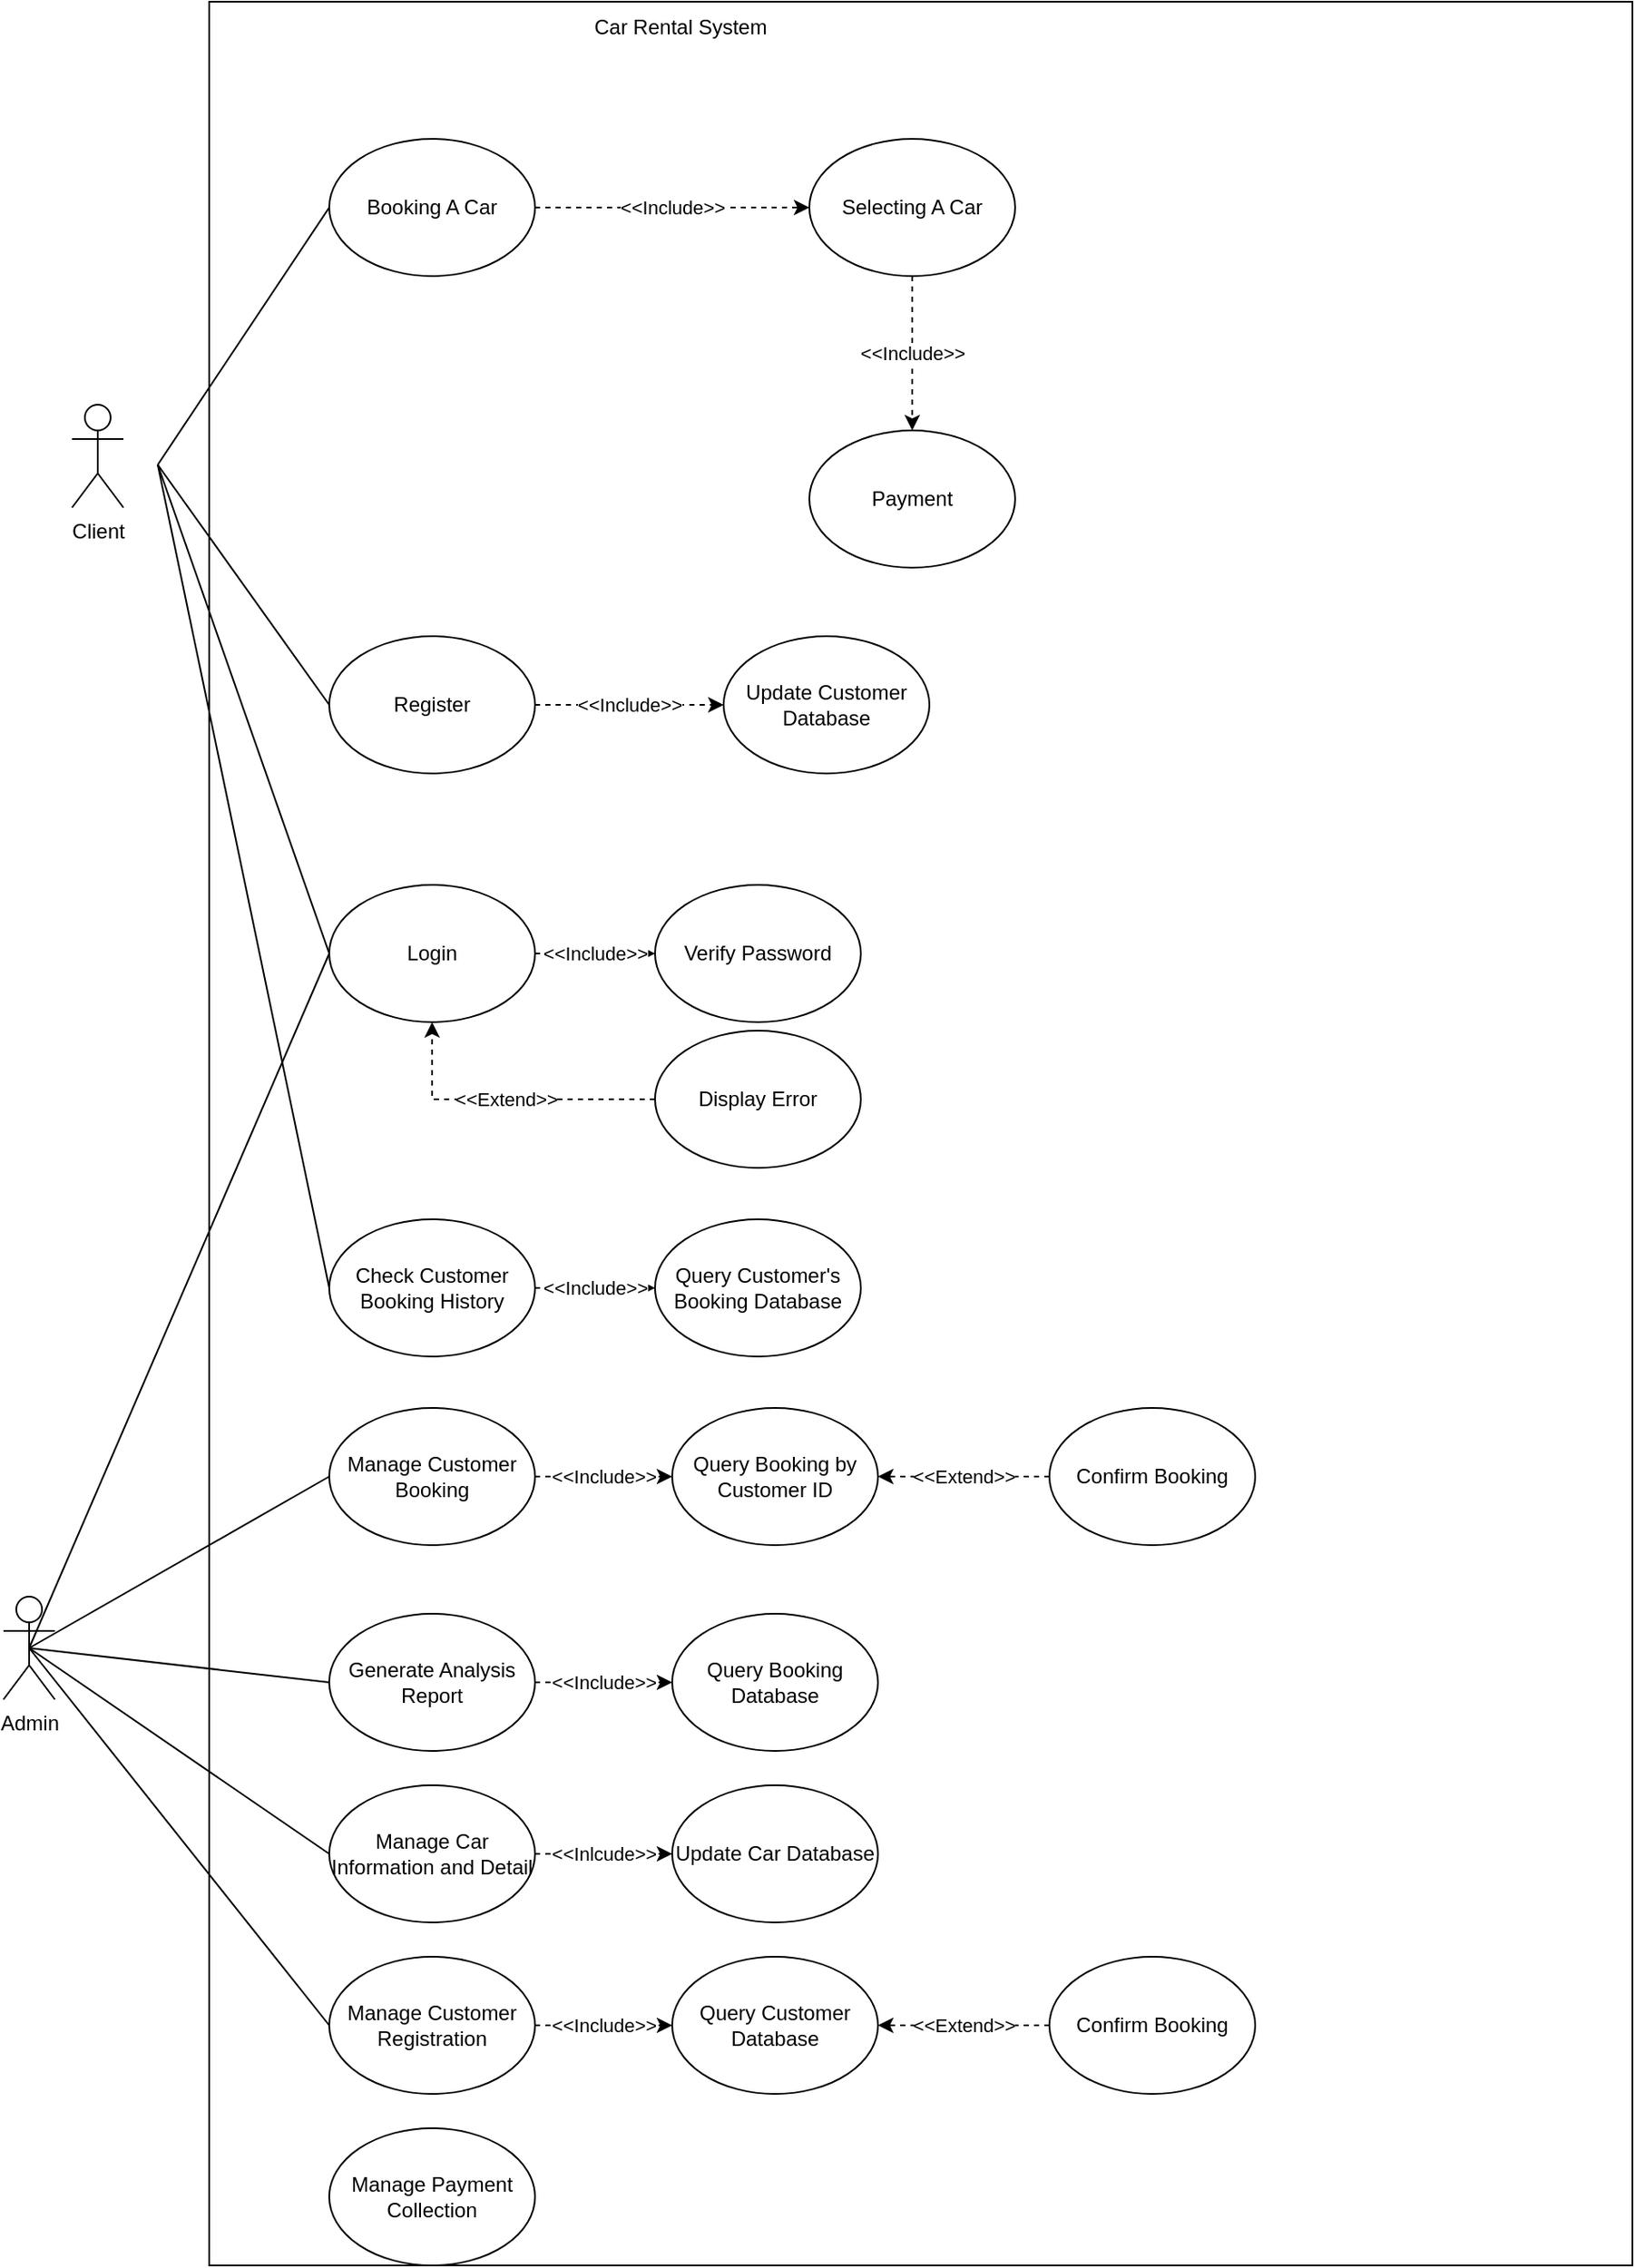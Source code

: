 <mxfile version="20.4.1" type="github">
  <diagram id="8ZVSrb0IBzY9VmoiaXhC" name="Page-1">
    <mxGraphModel dx="1673" dy="887" grid="1" gridSize="10" guides="1" tooltips="1" connect="1" arrows="1" fold="1" page="1" pageScale="1" pageWidth="850" pageHeight="1100" math="0" shadow="0">
      <root>
        <mxCell id="0" />
        <mxCell id="1" parent="0" />
        <mxCell id="cFnNxpnBZLwGGRZhLHF9-7" value="" style="rounded=0;whiteSpace=wrap;html=1;" vertex="1" parent="1">
          <mxGeometry x="180" y="50" width="830" height="1320" as="geometry" />
        </mxCell>
        <mxCell id="cFnNxpnBZLwGGRZhLHF9-8" value="Car Rental System" style="text;html=1;strokeColor=none;fillColor=none;align=center;verticalAlign=middle;whiteSpace=wrap;rounded=0;" vertex="1" parent="1">
          <mxGeometry x="390" y="50" width="130" height="30" as="geometry" />
        </mxCell>
        <mxCell id="cFnNxpnBZLwGGRZhLHF9-9" value="&amp;lt;&amp;lt;Include&amp;gt;&amp;gt;" style="edgeStyle=orthogonalEdgeStyle;rounded=0;orthogonalLoop=1;jettySize=auto;html=1;dashed=1;startArrow=none;startFill=0;endArrow=classic;endFill=1;" edge="1" parent="1" source="cFnNxpnBZLwGGRZhLHF9-10" target="cFnNxpnBZLwGGRZhLHF9-52">
          <mxGeometry relative="1" as="geometry" />
        </mxCell>
        <mxCell id="cFnNxpnBZLwGGRZhLHF9-10" value="Register" style="ellipse;whiteSpace=wrap;html=1;" vertex="1" parent="1">
          <mxGeometry x="250" y="420" width="120" height="80" as="geometry" />
        </mxCell>
        <mxCell id="cFnNxpnBZLwGGRZhLHF9-11" value="&amp;lt;&amp;lt;Include&amp;gt;&amp;gt;" style="edgeStyle=orthogonalEdgeStyle;rounded=0;orthogonalLoop=1;jettySize=auto;html=1;entryX=0;entryY=0.5;entryDx=0;entryDy=0;dashed=1;startArrow=none;startFill=0;endArrow=classic;endFill=1;" edge="1" parent="1" source="cFnNxpnBZLwGGRZhLHF9-12" target="cFnNxpnBZLwGGRZhLHF9-21">
          <mxGeometry relative="1" as="geometry" />
        </mxCell>
        <mxCell id="cFnNxpnBZLwGGRZhLHF9-12" value="Login" style="ellipse;whiteSpace=wrap;html=1;" vertex="1" parent="1">
          <mxGeometry x="250" y="565" width="120" height="80" as="geometry" />
        </mxCell>
        <mxCell id="cFnNxpnBZLwGGRZhLHF9-13" value="&amp;lt;&amp;lt;Include&amp;gt;&amp;gt;" style="edgeStyle=orthogonalEdgeStyle;rounded=0;orthogonalLoop=1;jettySize=auto;html=1;entryX=0;entryY=0.5;entryDx=0;entryDy=0;dashed=1;startArrow=none;startFill=0;endArrow=classic;endFill=1;" edge="1" parent="1" source="cFnNxpnBZLwGGRZhLHF9-14" target="cFnNxpnBZLwGGRZhLHF9-23">
          <mxGeometry relative="1" as="geometry" />
        </mxCell>
        <mxCell id="cFnNxpnBZLwGGRZhLHF9-14" value="Booking A Car" style="ellipse;whiteSpace=wrap;html=1;" vertex="1" parent="1">
          <mxGeometry x="250" y="130" width="120" height="80" as="geometry" />
        </mxCell>
        <mxCell id="cFnNxpnBZLwGGRZhLHF9-15" value="Payment" style="ellipse;whiteSpace=wrap;html=1;" vertex="1" parent="1">
          <mxGeometry x="530" y="300" width="120" height="80" as="geometry" />
        </mxCell>
        <mxCell id="cFnNxpnBZLwGGRZhLHF9-16" value="&amp;lt;&amp;lt;Inlcude&amp;gt;&amp;gt;" style="edgeStyle=orthogonalEdgeStyle;rounded=0;orthogonalLoop=1;jettySize=auto;html=1;dashed=1;startArrow=none;startFill=0;endArrow=classic;endFill=1;" edge="1" parent="1" source="cFnNxpnBZLwGGRZhLHF9-17" target="cFnNxpnBZLwGGRZhLHF9-46">
          <mxGeometry relative="1" as="geometry" />
        </mxCell>
        <mxCell id="cFnNxpnBZLwGGRZhLHF9-17" value="Manage Car Information and Detail" style="ellipse;whiteSpace=wrap;html=1;" vertex="1" parent="1">
          <mxGeometry x="250" y="1090" width="120" height="80" as="geometry" />
        </mxCell>
        <mxCell id="cFnNxpnBZLwGGRZhLHF9-18" value="" style="endArrow=none;html=1;rounded=0;entryX=0;entryY=0.5;entryDx=0;entryDy=0;" edge="1" parent="1" target="cFnNxpnBZLwGGRZhLHF9-10">
          <mxGeometry width="50" height="50" relative="1" as="geometry">
            <mxPoint x="150" y="320" as="sourcePoint" />
            <mxPoint x="440" y="270" as="targetPoint" />
          </mxGeometry>
        </mxCell>
        <mxCell id="cFnNxpnBZLwGGRZhLHF9-19" value="" style="endArrow=none;html=1;rounded=0;entryX=0;entryY=0.5;entryDx=0;entryDy=0;" edge="1" parent="1" target="cFnNxpnBZLwGGRZhLHF9-12">
          <mxGeometry width="50" height="50" relative="1" as="geometry">
            <mxPoint x="150" y="320" as="sourcePoint" />
            <mxPoint x="240" y="190" as="targetPoint" />
          </mxGeometry>
        </mxCell>
        <mxCell id="cFnNxpnBZLwGGRZhLHF9-20" value="" style="endArrow=none;html=1;rounded=0;entryX=0;entryY=0.5;entryDx=0;entryDy=0;" edge="1" parent="1" target="cFnNxpnBZLwGGRZhLHF9-14">
          <mxGeometry width="50" height="50" relative="1" as="geometry">
            <mxPoint x="150" y="320" as="sourcePoint" />
            <mxPoint x="240" y="315" as="targetPoint" />
          </mxGeometry>
        </mxCell>
        <mxCell id="cFnNxpnBZLwGGRZhLHF9-21" value="Verify Password" style="ellipse;whiteSpace=wrap;html=1;" vertex="1" parent="1">
          <mxGeometry x="440" y="565" width="120" height="80" as="geometry" />
        </mxCell>
        <mxCell id="cFnNxpnBZLwGGRZhLHF9-22" value="&amp;lt;&amp;lt;Include&amp;gt;&amp;gt;" style="edgeStyle=orthogonalEdgeStyle;rounded=0;orthogonalLoop=1;jettySize=auto;html=1;entryX=0.5;entryY=0;entryDx=0;entryDy=0;dashed=1;startArrow=none;startFill=0;endArrow=classic;endFill=1;" edge="1" parent="1" source="cFnNxpnBZLwGGRZhLHF9-23" target="cFnNxpnBZLwGGRZhLHF9-15">
          <mxGeometry relative="1" as="geometry" />
        </mxCell>
        <mxCell id="cFnNxpnBZLwGGRZhLHF9-23" value="Selecting A Car" style="ellipse;whiteSpace=wrap;html=1;" vertex="1" parent="1">
          <mxGeometry x="530" y="130" width="120" height="80" as="geometry" />
        </mxCell>
        <mxCell id="cFnNxpnBZLwGGRZhLHF9-24" value="Admin" style="shape=umlActor;verticalLabelPosition=bottom;verticalAlign=top;html=1;outlineConnect=0;" vertex="1" parent="1">
          <mxGeometry x="60" y="980" width="30" height="60" as="geometry" />
        </mxCell>
        <mxCell id="cFnNxpnBZLwGGRZhLHF9-25" value="Client" style="shape=umlActor;verticalLabelPosition=bottom;verticalAlign=top;html=1;outlineConnect=0;" vertex="1" parent="1">
          <mxGeometry x="100" y="285" width="30" height="60" as="geometry" />
        </mxCell>
        <mxCell id="cFnNxpnBZLwGGRZhLHF9-26" value="&amp;lt;&amp;lt;Include&amp;gt;&amp;gt;" style="edgeStyle=orthogonalEdgeStyle;rounded=0;orthogonalLoop=1;jettySize=auto;html=1;entryX=0;entryY=0.5;entryDx=0;entryDy=0;startArrow=none;startFill=0;endArrow=classic;endFill=1;dashed=1;" edge="1" parent="1" source="cFnNxpnBZLwGGRZhLHF9-27" target="cFnNxpnBZLwGGRZhLHF9-43">
          <mxGeometry relative="1" as="geometry" />
        </mxCell>
        <mxCell id="cFnNxpnBZLwGGRZhLHF9-27" value="Check Customer Booking History" style="ellipse;whiteSpace=wrap;html=1;" vertex="1" parent="1">
          <mxGeometry x="250" y="760" width="120" height="80" as="geometry" />
        </mxCell>
        <mxCell id="cFnNxpnBZLwGGRZhLHF9-28" value="&amp;lt;&amp;lt;Include&amp;gt;&amp;gt;" style="edgeStyle=orthogonalEdgeStyle;rounded=0;orthogonalLoop=1;jettySize=auto;html=1;entryX=0;entryY=0.5;entryDx=0;entryDy=0;dashed=1;startArrow=none;startFill=0;endArrow=classic;endFill=1;" edge="1" parent="1" source="cFnNxpnBZLwGGRZhLHF9-29" target="cFnNxpnBZLwGGRZhLHF9-45">
          <mxGeometry relative="1" as="geometry" />
        </mxCell>
        <mxCell id="cFnNxpnBZLwGGRZhLHF9-29" value="Generate Analysis Report" style="ellipse;whiteSpace=wrap;html=1;" vertex="1" parent="1">
          <mxGeometry x="250" y="990" width="120" height="80" as="geometry" />
        </mxCell>
        <mxCell id="cFnNxpnBZLwGGRZhLHF9-30" value="" style="endArrow=none;html=1;rounded=0;entryX=0;entryY=0.5;entryDx=0;entryDy=0;exitX=0.5;exitY=0.5;exitDx=0;exitDy=0;exitPerimeter=0;" edge="1" parent="1" source="cFnNxpnBZLwGGRZhLHF9-24" target="cFnNxpnBZLwGGRZhLHF9-29">
          <mxGeometry width="50" height="50" relative="1" as="geometry">
            <mxPoint x="120" y="860" as="sourcePoint" />
            <mxPoint x="440" y="700" as="targetPoint" />
          </mxGeometry>
        </mxCell>
        <mxCell id="cFnNxpnBZLwGGRZhLHF9-31" value="" style="endArrow=none;html=1;rounded=0;exitX=0.5;exitY=0.5;exitDx=0;exitDy=0;exitPerimeter=0;entryX=0;entryY=0.5;entryDx=0;entryDy=0;" edge="1" parent="1" source="cFnNxpnBZLwGGRZhLHF9-24" target="cFnNxpnBZLwGGRZhLHF9-17">
          <mxGeometry width="50" height="50" relative="1" as="geometry">
            <mxPoint x="130" y="990" as="sourcePoint" />
            <mxPoint x="180" y="940" as="targetPoint" />
          </mxGeometry>
        </mxCell>
        <mxCell id="cFnNxpnBZLwGGRZhLHF9-32" value="&amp;lt;&amp;lt;Include&amp;gt;&amp;gt;" style="edgeStyle=orthogonalEdgeStyle;rounded=0;orthogonalLoop=1;jettySize=auto;html=1;dashed=1;startArrow=none;startFill=0;endArrow=classic;endFill=1;" edge="1" parent="1" source="cFnNxpnBZLwGGRZhLHF9-33" target="cFnNxpnBZLwGGRZhLHF9-44">
          <mxGeometry relative="1" as="geometry" />
        </mxCell>
        <mxCell id="cFnNxpnBZLwGGRZhLHF9-33" value="Manage Customer Booking" style="ellipse;whiteSpace=wrap;html=1;" vertex="1" parent="1">
          <mxGeometry x="250" y="870" width="120" height="80" as="geometry" />
        </mxCell>
        <mxCell id="cFnNxpnBZLwGGRZhLHF9-34" value="&amp;lt;&amp;lt;Include&amp;gt;&amp;gt;" style="edgeStyle=orthogonalEdgeStyle;rounded=0;orthogonalLoop=1;jettySize=auto;html=1;dashed=1;startArrow=none;startFill=0;endArrow=classic;endFill=1;" edge="1" parent="1" source="cFnNxpnBZLwGGRZhLHF9-35" target="cFnNxpnBZLwGGRZhLHF9-49">
          <mxGeometry relative="1" as="geometry" />
        </mxCell>
        <mxCell id="cFnNxpnBZLwGGRZhLHF9-35" value="Manage Customer Registration" style="ellipse;whiteSpace=wrap;html=1;" vertex="1" parent="1">
          <mxGeometry x="250" y="1190" width="120" height="80" as="geometry" />
        </mxCell>
        <mxCell id="cFnNxpnBZLwGGRZhLHF9-36" value="Manage Payment Collection" style="ellipse;whiteSpace=wrap;html=1;" vertex="1" parent="1">
          <mxGeometry x="250" y="1290" width="120" height="80" as="geometry" />
        </mxCell>
        <mxCell id="cFnNxpnBZLwGGRZhLHF9-37" value="" style="endArrow=none;html=1;rounded=0;exitX=0.5;exitY=0.5;exitDx=0;exitDy=0;exitPerimeter=0;entryX=0;entryY=0.5;entryDx=0;entryDy=0;" edge="1" parent="1" source="cFnNxpnBZLwGGRZhLHF9-24" target="cFnNxpnBZLwGGRZhLHF9-33">
          <mxGeometry width="50" height="50" relative="1" as="geometry">
            <mxPoint x="130" y="770" as="sourcePoint" />
            <mxPoint x="180" y="720" as="targetPoint" />
          </mxGeometry>
        </mxCell>
        <mxCell id="cFnNxpnBZLwGGRZhLHF9-38" value="" style="endArrow=none;html=1;rounded=0;entryX=0.5;entryY=0.5;entryDx=0;entryDy=0;entryPerimeter=0;exitX=0;exitY=0.5;exitDx=0;exitDy=0;" edge="1" parent="1" source="cFnNxpnBZLwGGRZhLHF9-35" target="cFnNxpnBZLwGGRZhLHF9-24">
          <mxGeometry width="50" height="50" relative="1" as="geometry">
            <mxPoint x="80" y="1070" as="sourcePoint" />
            <mxPoint x="130" y="1020" as="targetPoint" />
          </mxGeometry>
        </mxCell>
        <mxCell id="cFnNxpnBZLwGGRZhLHF9-39" value="&amp;lt;&amp;lt;Extend&amp;gt;&amp;gt;" style="edgeStyle=orthogonalEdgeStyle;rounded=0;orthogonalLoop=1;jettySize=auto;html=1;entryX=0.5;entryY=1;entryDx=0;entryDy=0;dashed=1;startArrow=none;startFill=0;endArrow=classic;endFill=1;" edge="1" parent="1" source="cFnNxpnBZLwGGRZhLHF9-40" target="cFnNxpnBZLwGGRZhLHF9-12">
          <mxGeometry relative="1" as="geometry" />
        </mxCell>
        <mxCell id="cFnNxpnBZLwGGRZhLHF9-40" value="Display Error" style="ellipse;whiteSpace=wrap;html=1;" vertex="1" parent="1">
          <mxGeometry x="440" y="650" width="120" height="80" as="geometry" />
        </mxCell>
        <mxCell id="cFnNxpnBZLwGGRZhLHF9-41" value="" style="endArrow=none;html=1;rounded=0;exitX=0;exitY=0.5;exitDx=0;exitDy=0;" edge="1" parent="1" source="cFnNxpnBZLwGGRZhLHF9-27">
          <mxGeometry width="50" height="50" relative="1" as="geometry">
            <mxPoint x="80" y="530" as="sourcePoint" />
            <mxPoint x="150" y="320" as="targetPoint" />
          </mxGeometry>
        </mxCell>
        <mxCell id="cFnNxpnBZLwGGRZhLHF9-42" value="" style="endArrow=none;html=1;rounded=0;exitX=0.5;exitY=0.5;exitDx=0;exitDy=0;exitPerimeter=0;entryX=0;entryY=0.5;entryDx=0;entryDy=0;" edge="1" parent="1" source="cFnNxpnBZLwGGRZhLHF9-24" target="cFnNxpnBZLwGGRZhLHF9-12">
          <mxGeometry width="50" height="50" relative="1" as="geometry">
            <mxPoint x="60" y="830" as="sourcePoint" />
            <mxPoint x="110" y="780" as="targetPoint" />
          </mxGeometry>
        </mxCell>
        <mxCell id="cFnNxpnBZLwGGRZhLHF9-43" value="Query Customer&#39;s Booking Database" style="ellipse;whiteSpace=wrap;html=1;" vertex="1" parent="1">
          <mxGeometry x="440" y="760" width="120" height="80" as="geometry" />
        </mxCell>
        <mxCell id="cFnNxpnBZLwGGRZhLHF9-44" value="Query Booking by Customer ID" style="ellipse;whiteSpace=wrap;html=1;" vertex="1" parent="1">
          <mxGeometry x="450" y="870" width="120" height="80" as="geometry" />
        </mxCell>
        <mxCell id="cFnNxpnBZLwGGRZhLHF9-45" value="Query Booking Database" style="ellipse;whiteSpace=wrap;html=1;" vertex="1" parent="1">
          <mxGeometry x="450" y="990" width="120" height="80" as="geometry" />
        </mxCell>
        <mxCell id="cFnNxpnBZLwGGRZhLHF9-46" value="Update Car Database" style="ellipse;whiteSpace=wrap;html=1;" vertex="1" parent="1">
          <mxGeometry x="450" y="1090" width="120" height="80" as="geometry" />
        </mxCell>
        <mxCell id="cFnNxpnBZLwGGRZhLHF9-47" value="&amp;lt;&amp;lt;Extend&amp;gt;&amp;gt;" style="edgeStyle=orthogonalEdgeStyle;rounded=0;orthogonalLoop=1;jettySize=auto;html=1;dashed=1;startArrow=none;startFill=0;endArrow=classic;endFill=1;entryX=1;entryY=0.5;entryDx=0;entryDy=0;" edge="1" parent="1" source="cFnNxpnBZLwGGRZhLHF9-48" target="cFnNxpnBZLwGGRZhLHF9-44">
          <mxGeometry relative="1" as="geometry">
            <mxPoint x="770" y="910" as="targetPoint" />
          </mxGeometry>
        </mxCell>
        <mxCell id="cFnNxpnBZLwGGRZhLHF9-48" value="Confirm Booking" style="ellipse;whiteSpace=wrap;html=1;" vertex="1" parent="1">
          <mxGeometry x="670" y="870" width="120" height="80" as="geometry" />
        </mxCell>
        <mxCell id="cFnNxpnBZLwGGRZhLHF9-49" value="Query Customer Database" style="ellipse;whiteSpace=wrap;html=1;" vertex="1" parent="1">
          <mxGeometry x="450" y="1190" width="120" height="80" as="geometry" />
        </mxCell>
        <mxCell id="cFnNxpnBZLwGGRZhLHF9-50" value="&amp;lt;&amp;lt;Extend&amp;gt;&amp;gt;" style="edgeStyle=orthogonalEdgeStyle;rounded=0;orthogonalLoop=1;jettySize=auto;html=1;entryX=1;entryY=0.5;entryDx=0;entryDy=0;dashed=1;startArrow=none;startFill=0;endArrow=classic;endFill=1;" edge="1" parent="1" source="cFnNxpnBZLwGGRZhLHF9-51" target="cFnNxpnBZLwGGRZhLHF9-49">
          <mxGeometry relative="1" as="geometry" />
        </mxCell>
        <mxCell id="cFnNxpnBZLwGGRZhLHF9-51" value="Confirm Booking" style="ellipse;whiteSpace=wrap;html=1;" vertex="1" parent="1">
          <mxGeometry x="670" y="1190" width="120" height="80" as="geometry" />
        </mxCell>
        <mxCell id="cFnNxpnBZLwGGRZhLHF9-52" value="Update Customer Database" style="ellipse;whiteSpace=wrap;html=1;" vertex="1" parent="1">
          <mxGeometry x="480" y="420" width="120" height="80" as="geometry" />
        </mxCell>
      </root>
    </mxGraphModel>
  </diagram>
</mxfile>
